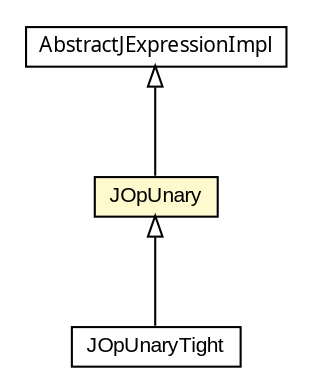 #!/usr/local/bin/dot
#
# Class diagram 
# Generated by UMLGraph version 5.1 (http://www.umlgraph.org/)
#

digraph G {
	edge [fontname="arial",fontsize=10,labelfontname="arial",labelfontsize=10];
	node [fontname="arial",fontsize=10,shape=plaintext];
	nodesep=0.25;
	ranksep=0.5;
	// com.helger.jcodemodel.JOpUnaryTight
	c3100 [label=<<table title="com.helger.jcodemodel.JOpUnaryTight" border="0" cellborder="1" cellspacing="0" cellpadding="2" port="p" href="./JOpUnaryTight.html">
		<tr><td><table border="0" cellspacing="0" cellpadding="1">
<tr><td align="center" balign="center"> JOpUnaryTight </td></tr>
		</table></td></tr>
		</table>>, fontname="arial", fontcolor="black", fontsize=10.0];
	// com.helger.jcodemodel.JOpUnary
	c3101 [label=<<table title="com.helger.jcodemodel.JOpUnary" border="0" cellborder="1" cellspacing="0" cellpadding="2" port="p" bgcolor="lemonChiffon" href="./JOpUnary.html">
		<tr><td><table border="0" cellspacing="0" cellpadding="1">
<tr><td align="center" balign="center"> JOpUnary </td></tr>
		</table></td></tr>
		</table>>, fontname="arial", fontcolor="black", fontsize=10.0];
	// com.helger.jcodemodel.AbstractJExpressionImpl
	c3172 [label=<<table title="com.helger.jcodemodel.AbstractJExpressionImpl" border="0" cellborder="1" cellspacing="0" cellpadding="2" port="p" href="./AbstractJExpressionImpl.html">
		<tr><td><table border="0" cellspacing="0" cellpadding="1">
<tr><td align="center" balign="center"><font face="ariali"> AbstractJExpressionImpl </font></td></tr>
		</table></td></tr>
		</table>>, fontname="arial", fontcolor="black", fontsize=10.0];
	//com.helger.jcodemodel.JOpUnaryTight extends com.helger.jcodemodel.JOpUnary
	c3101:p -> c3100:p [dir=back,arrowtail=empty];
	//com.helger.jcodemodel.JOpUnary extends com.helger.jcodemodel.AbstractJExpressionImpl
	c3172:p -> c3101:p [dir=back,arrowtail=empty];
}

